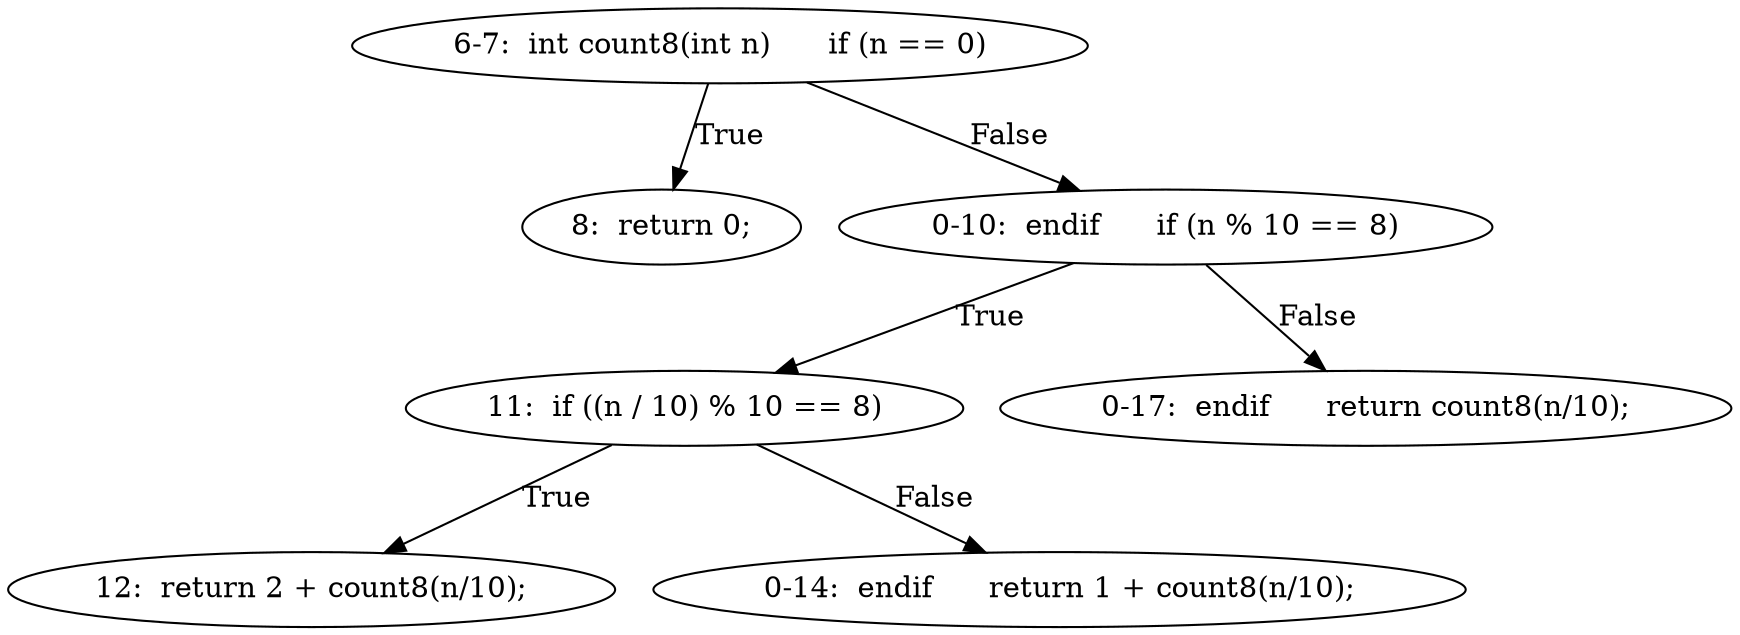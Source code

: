 digraph result_test { 
// graph-vertices
  a1  [label="6-7:  int count8(int n)	if (n == 0)"]; 
  2  [label="8:  return 0;"]; 
  a2  [label="0-10:  endif	if (n % 10 == 8)"]; 
  5  [label="11:  if ((n / 10) % 10 == 8)"]; 
  6  [label="12:  return 2 + count8(n/10);"]; 
  a3  [label="0-14:  endif	return 1 + count8(n/10);"]; 
  a4  [label="0-17:  endif	return count8(n/10);"]; 
// graph-edges
  a1 -> 2  [label="True"]; 
  a1 -> a2  [label="False"]; 
  a2 -> 5  [label="True"]; 
  5 -> 6  [label="True"]; 
  5 -> a3  [label="False"]; 
  a2 -> a4  [label="False"]; 
}